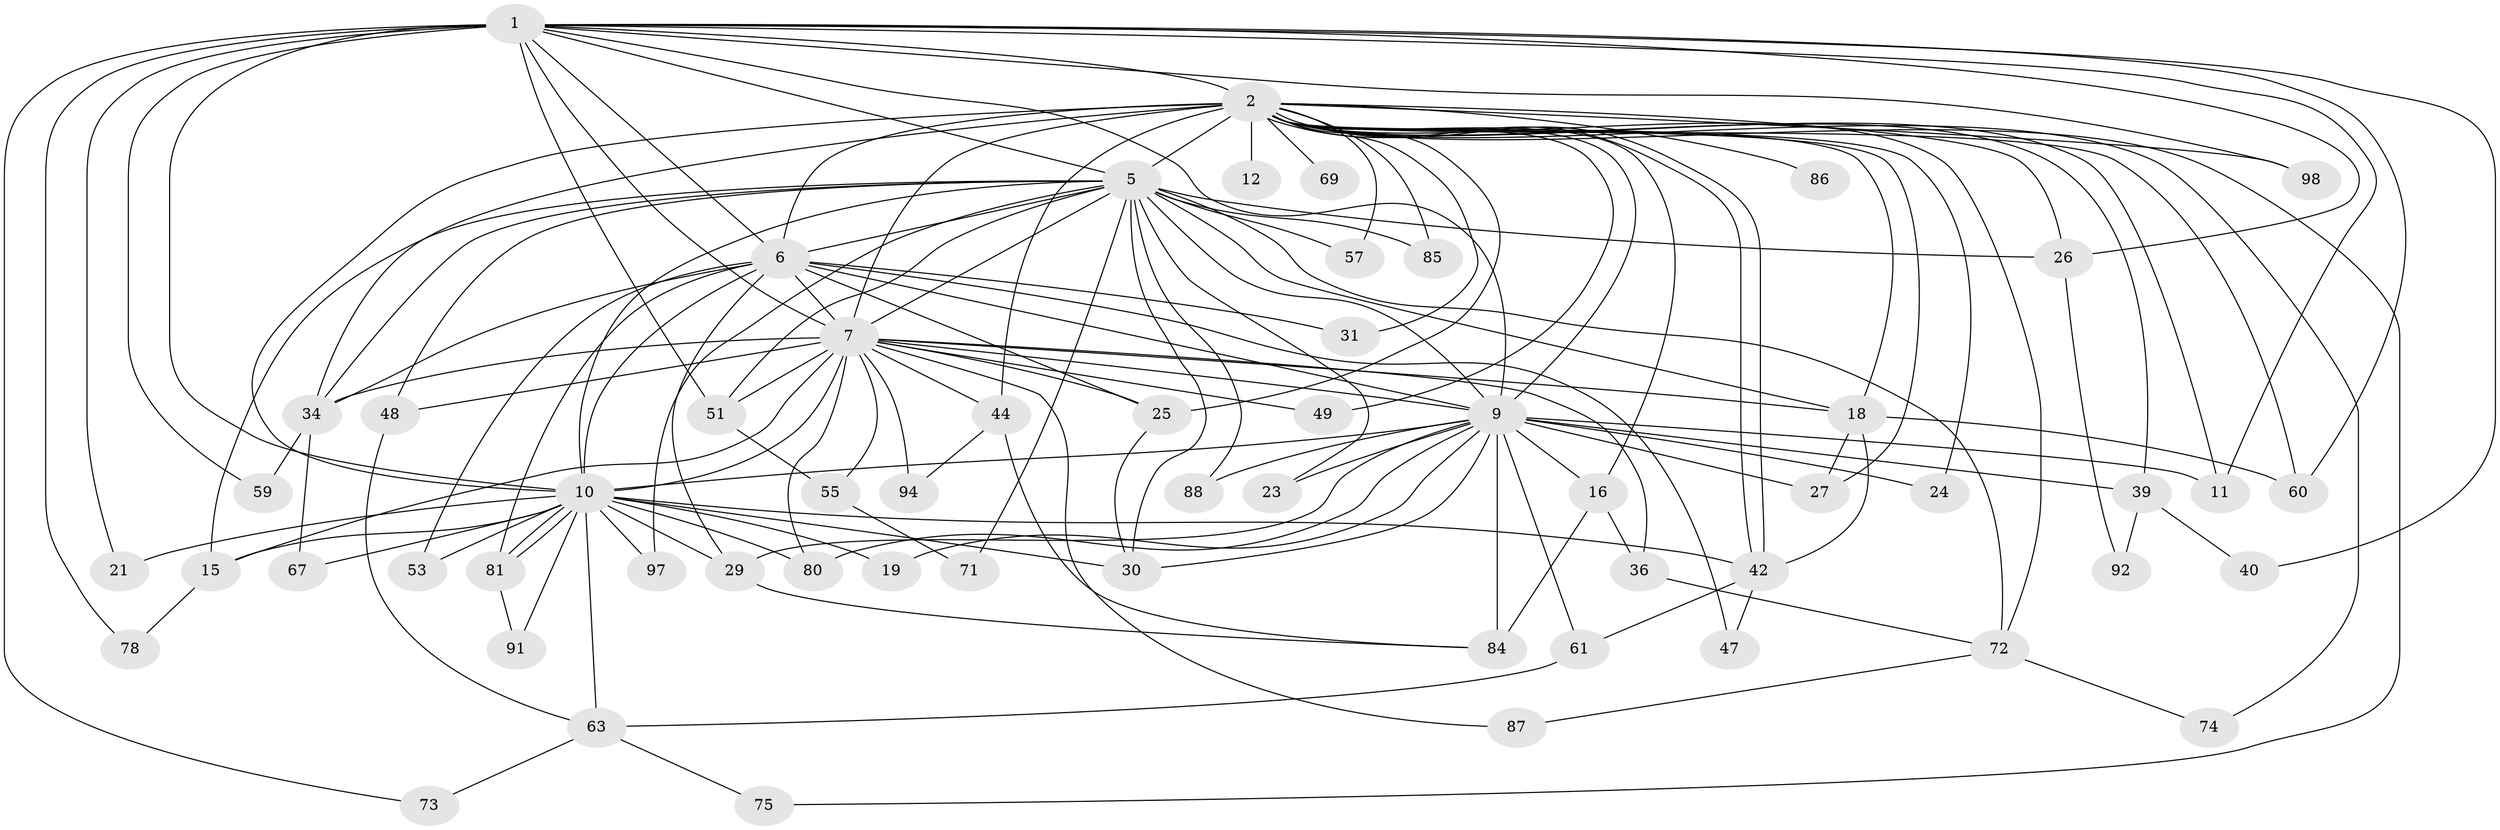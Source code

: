 // original degree distribution, {18: 0.01680672268907563, 29: 0.008403361344537815, 23: 0.008403361344537815, 17: 0.008403361344537815, 21: 0.008403361344537815, 19: 0.008403361344537815, 15: 0.008403361344537815, 27: 0.01680672268907563, 3: 0.15966386554621848, 2: 0.5210084033613446, 9: 0.008403361344537815, 4: 0.16806722689075632, 10: 0.008403361344537815, 5: 0.04201680672268908, 7: 0.008403361344537815}
// Generated by graph-tools (version 1.1) at 2025/14/03/09/25 04:14:07]
// undirected, 59 vertices, 143 edges
graph export_dot {
graph [start="1"]
  node [color=gray90,style=filled];
  1 [super="+20+64"];
  2 [super="+17+32+3+117+4+38"];
  5 [super="+43+107+8+56"];
  6;
  7 [super="+13+109+33+22"];
  9 [super="+93"];
  10 [super="+14"];
  11;
  12;
  15;
  16;
  18;
  19;
  21;
  23;
  24;
  25;
  26 [super="+35"];
  27 [super="+119"];
  29 [super="+103+45"];
  30 [super="+99+62"];
  31;
  34 [super="+41+52"];
  36 [super="+83"];
  39;
  40;
  42 [super="+95"];
  44 [super="+70"];
  47;
  48 [super="+115"];
  49 [super="+101"];
  51 [super="+54"];
  53;
  55;
  57;
  59;
  60 [super="+90+68+89"];
  61;
  63;
  67;
  69;
  71;
  72 [super="+76"];
  73;
  74;
  75;
  78;
  80 [super="+108"];
  81 [super="+105"];
  84 [super="+96"];
  85;
  86;
  87;
  88;
  91;
  92;
  94;
  97;
  98;
  1 -- 2 [weight=3];
  1 -- 5 [weight=2];
  1 -- 6 [weight=3];
  1 -- 7 [weight=2];
  1 -- 9;
  1 -- 10 [weight=4];
  1 -- 11;
  1 -- 40;
  1 -- 59;
  1 -- 60;
  1 -- 73;
  1 -- 78;
  1 -- 98;
  1 -- 51;
  1 -- 21;
  1 -- 26;
  2 -- 5 [weight=10];
  2 -- 6 [weight=3];
  2 -- 7 [weight=8];
  2 -- 9 [weight=7];
  2 -- 10 [weight=6];
  2 -- 12 [weight=2];
  2 -- 16;
  2 -- 24;
  2 -- 42;
  2 -- 42;
  2 -- 57;
  2 -- 69 [weight=2];
  2 -- 72;
  2 -- 74;
  2 -- 85;
  2 -- 86 [weight=2];
  2 -- 49 [weight=2];
  2 -- 98;
  2 -- 75;
  2 -- 18 [weight=3];
  2 -- 27;
  2 -- 31;
  2 -- 34;
  2 -- 39;
  2 -- 44 [weight=2];
  2 -- 11;
  2 -- 25;
  2 -- 26;
  2 -- 60;
  5 -- 6 [weight=3];
  5 -- 7 [weight=2];
  5 -- 9 [weight=2];
  5 -- 10 [weight=2];
  5 -- 15;
  5 -- 48;
  5 -- 71;
  5 -- 72 [weight=2];
  5 -- 88;
  5 -- 97;
  5 -- 85;
  5 -- 18;
  5 -- 23;
  5 -- 26;
  5 -- 30;
  5 -- 34 [weight=2];
  5 -- 57;
  5 -- 51;
  6 -- 7;
  6 -- 9;
  6 -- 10;
  6 -- 25;
  6 -- 29;
  6 -- 31;
  6 -- 47;
  6 -- 53;
  6 -- 34;
  6 -- 81;
  7 -- 9;
  7 -- 10;
  7 -- 36;
  7 -- 48;
  7 -- 34;
  7 -- 44;
  7 -- 80;
  7 -- 18;
  7 -- 51;
  7 -- 55;
  7 -- 87;
  7 -- 94;
  7 -- 25;
  7 -- 15;
  7 -- 49;
  9 -- 10;
  9 -- 11;
  9 -- 16;
  9 -- 19;
  9 -- 23;
  9 -- 24;
  9 -- 27;
  9 -- 29;
  9 -- 39;
  9 -- 61;
  9 -- 80;
  9 -- 84 [weight=2];
  9 -- 88;
  9 -- 30;
  10 -- 15;
  10 -- 19;
  10 -- 21;
  10 -- 53;
  10 -- 63;
  10 -- 81;
  10 -- 81;
  10 -- 91;
  10 -- 97;
  10 -- 80;
  10 -- 30;
  10 -- 67;
  10 -- 42;
  10 -- 29;
  15 -- 78;
  16 -- 36;
  16 -- 84;
  18 -- 27;
  18 -- 60 [weight=3];
  18 -- 42;
  25 -- 30;
  26 -- 92;
  29 -- 84;
  34 -- 59;
  34 -- 67;
  36 -- 72;
  39 -- 40;
  39 -- 92;
  42 -- 47;
  42 -- 61;
  44 -- 94;
  44 -- 84;
  48 -- 63;
  51 -- 55;
  55 -- 71;
  61 -- 63;
  63 -- 73;
  63 -- 75;
  72 -- 74;
  72 -- 87;
  81 -- 91;
}
